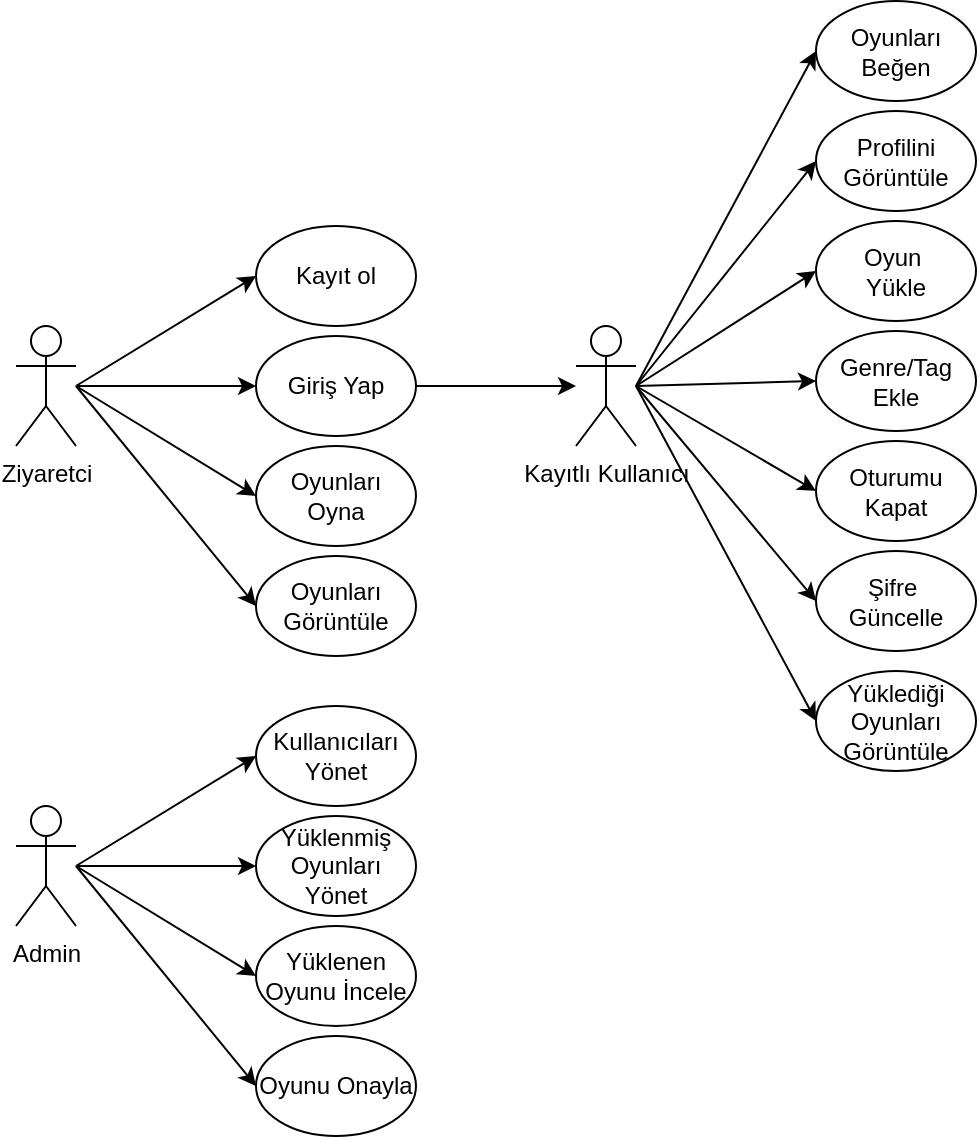<mxfile version="26.0.1">
  <diagram name="Sayfa -1" id="Bm28lX1d2X-V6bOg92aY">
    <mxGraphModel dx="1213" dy="612" grid="1" gridSize="10" guides="1" tooltips="1" connect="1" arrows="1" fold="1" page="1" pageScale="1" pageWidth="827" pageHeight="1169" math="0" shadow="0">
      <root>
        <mxCell id="0" />
        <mxCell id="1" parent="0" />
        <mxCell id="ICFYF_HeyvcyOwx9IHnD-1" value="Ziyaretci&lt;div&gt;&lt;br&gt;&lt;/div&gt;" style="shape=umlActor;verticalLabelPosition=bottom;verticalAlign=top;html=1;outlineConnect=0;" vertex="1" parent="1">
          <mxGeometry x="160" y="180" width="30" height="60" as="geometry" />
        </mxCell>
        <mxCell id="ICFYF_HeyvcyOwx9IHnD-2" value="&lt;div&gt;Kayıtlı Kullanıcı&lt;/div&gt;" style="shape=umlActor;verticalLabelPosition=bottom;verticalAlign=top;html=1;outlineConnect=0;" vertex="1" parent="1">
          <mxGeometry x="440" y="180" width="30" height="60" as="geometry" />
        </mxCell>
        <mxCell id="ICFYF_HeyvcyOwx9IHnD-4" value="Admin" style="shape=umlActor;verticalLabelPosition=bottom;verticalAlign=top;html=1;outlineConnect=0;" vertex="1" parent="1">
          <mxGeometry x="160" y="420" width="30" height="60" as="geometry" />
        </mxCell>
        <mxCell id="ICFYF_HeyvcyOwx9IHnD-6" value="Kayıt ol" style="ellipse;whiteSpace=wrap;html=1;" vertex="1" parent="1">
          <mxGeometry x="280" y="130" width="80" height="50" as="geometry" />
        </mxCell>
        <mxCell id="ICFYF_HeyvcyOwx9IHnD-10" value="" style="endArrow=classic;html=1;rounded=0;entryX=0;entryY=0.5;entryDx=0;entryDy=0;" edge="1" parent="1" target="ICFYF_HeyvcyOwx9IHnD-6">
          <mxGeometry width="50" height="50" relative="1" as="geometry">
            <mxPoint x="190" y="210" as="sourcePoint" />
            <mxPoint x="300" y="220" as="targetPoint" />
          </mxGeometry>
        </mxCell>
        <mxCell id="ICFYF_HeyvcyOwx9IHnD-38" style="edgeStyle=orthogonalEdgeStyle;rounded=0;orthogonalLoop=1;jettySize=auto;html=1;" edge="1" parent="1" source="ICFYF_HeyvcyOwx9IHnD-11">
          <mxGeometry relative="1" as="geometry">
            <mxPoint x="440" y="210" as="targetPoint" />
          </mxGeometry>
        </mxCell>
        <mxCell id="ICFYF_HeyvcyOwx9IHnD-11" value="Giriş Yap" style="ellipse;whiteSpace=wrap;html=1;" vertex="1" parent="1">
          <mxGeometry x="280" y="185" width="80" height="50" as="geometry" />
        </mxCell>
        <mxCell id="ICFYF_HeyvcyOwx9IHnD-12" value="Oyunları&lt;div&gt;Oyna&lt;/div&gt;" style="ellipse;whiteSpace=wrap;html=1;" vertex="1" parent="1">
          <mxGeometry x="280" y="240" width="80" height="50" as="geometry" />
        </mxCell>
        <mxCell id="ICFYF_HeyvcyOwx9IHnD-14" value="" style="endArrow=classic;html=1;rounded=0;entryX=0;entryY=0.5;entryDx=0;entryDy=0;" edge="1" parent="1" target="ICFYF_HeyvcyOwx9IHnD-11">
          <mxGeometry width="50" height="50" relative="1" as="geometry">
            <mxPoint x="190" y="210" as="sourcePoint" />
            <mxPoint x="290" y="185" as="targetPoint" />
          </mxGeometry>
        </mxCell>
        <mxCell id="ICFYF_HeyvcyOwx9IHnD-15" value="" style="endArrow=classic;html=1;rounded=0;entryX=0;entryY=0.5;entryDx=0;entryDy=0;" edge="1" parent="1" target="ICFYF_HeyvcyOwx9IHnD-12">
          <mxGeometry width="50" height="50" relative="1" as="geometry">
            <mxPoint x="190" y="210" as="sourcePoint" />
            <mxPoint x="300" y="195" as="targetPoint" />
          </mxGeometry>
        </mxCell>
        <mxCell id="ICFYF_HeyvcyOwx9IHnD-16" value="Oyunları&lt;div&gt;Beğen&lt;/div&gt;" style="ellipse;whiteSpace=wrap;html=1;" vertex="1" parent="1">
          <mxGeometry x="560" y="17.5" width="80" height="50" as="geometry" />
        </mxCell>
        <mxCell id="ICFYF_HeyvcyOwx9IHnD-17" value="" style="endArrow=classic;html=1;rounded=0;entryX=0;entryY=0.5;entryDx=0;entryDy=0;" edge="1" parent="1" target="ICFYF_HeyvcyOwx9IHnD-16">
          <mxGeometry width="50" height="50" relative="1" as="geometry">
            <mxPoint x="470" y="210" as="sourcePoint" />
            <mxPoint x="580" y="220" as="targetPoint" />
          </mxGeometry>
        </mxCell>
        <mxCell id="ICFYF_HeyvcyOwx9IHnD-18" value="Profilini&lt;div&gt;Görüntüle&lt;/div&gt;" style="ellipse;whiteSpace=wrap;html=1;" vertex="1" parent="1">
          <mxGeometry x="560" y="72.5" width="80" height="50" as="geometry" />
        </mxCell>
        <mxCell id="ICFYF_HeyvcyOwx9IHnD-19" value="Oyun&amp;nbsp;&lt;div&gt;Yükle&lt;/div&gt;" style="ellipse;whiteSpace=wrap;html=1;" vertex="1" parent="1">
          <mxGeometry x="560" y="127.5" width="80" height="50" as="geometry" />
        </mxCell>
        <mxCell id="ICFYF_HeyvcyOwx9IHnD-20" value="" style="endArrow=classic;html=1;rounded=0;entryX=0;entryY=0.5;entryDx=0;entryDy=0;" edge="1" parent="1" target="ICFYF_HeyvcyOwx9IHnD-18">
          <mxGeometry width="50" height="50" relative="1" as="geometry">
            <mxPoint x="470" y="210" as="sourcePoint" />
            <mxPoint x="570" y="185" as="targetPoint" />
          </mxGeometry>
        </mxCell>
        <mxCell id="ICFYF_HeyvcyOwx9IHnD-21" value="" style="endArrow=classic;html=1;rounded=0;entryX=0;entryY=0.5;entryDx=0;entryDy=0;" edge="1" parent="1" target="ICFYF_HeyvcyOwx9IHnD-19">
          <mxGeometry width="50" height="50" relative="1" as="geometry">
            <mxPoint x="470" y="210" as="sourcePoint" />
            <mxPoint x="580" y="195" as="targetPoint" />
          </mxGeometry>
        </mxCell>
        <mxCell id="ICFYF_HeyvcyOwx9IHnD-24" value="Genre/Tag Ekle" style="ellipse;whiteSpace=wrap;html=1;" vertex="1" parent="1">
          <mxGeometry x="560" y="182.5" width="80" height="50" as="geometry" />
        </mxCell>
        <mxCell id="ICFYF_HeyvcyOwx9IHnD-25" value="" style="endArrow=classic;html=1;rounded=0;entryX=0;entryY=0.5;entryDx=0;entryDy=0;" edge="1" parent="1" target="ICFYF_HeyvcyOwx9IHnD-24">
          <mxGeometry width="50" height="50" relative="1" as="geometry">
            <mxPoint x="470" y="210" as="sourcePoint" />
            <mxPoint x="580" y="385" as="targetPoint" />
          </mxGeometry>
        </mxCell>
        <mxCell id="ICFYF_HeyvcyOwx9IHnD-26" value="Oturumu Kapat" style="ellipse;whiteSpace=wrap;html=1;" vertex="1" parent="1">
          <mxGeometry x="560" y="237.5" width="80" height="50" as="geometry" />
        </mxCell>
        <mxCell id="ICFYF_HeyvcyOwx9IHnD-27" value="Şifre&amp;nbsp;&lt;div&gt;Güncelle&lt;/div&gt;" style="ellipse;whiteSpace=wrap;html=1;" vertex="1" parent="1">
          <mxGeometry x="560" y="292.5" width="80" height="50" as="geometry" />
        </mxCell>
        <mxCell id="ICFYF_HeyvcyOwx9IHnD-28" value="" style="endArrow=classic;html=1;rounded=0;entryX=0;entryY=0.5;entryDx=0;entryDy=0;" edge="1" parent="1" target="ICFYF_HeyvcyOwx9IHnD-26">
          <mxGeometry width="50" height="50" relative="1" as="geometry">
            <mxPoint x="470" y="210" as="sourcePoint" />
            <mxPoint x="570" y="350" as="targetPoint" />
          </mxGeometry>
        </mxCell>
        <mxCell id="ICFYF_HeyvcyOwx9IHnD-29" value="" style="endArrow=classic;html=1;rounded=0;entryX=0;entryY=0.5;entryDx=0;entryDy=0;" edge="1" parent="1" target="ICFYF_HeyvcyOwx9IHnD-27">
          <mxGeometry width="50" height="50" relative="1" as="geometry">
            <mxPoint x="470" y="210" as="sourcePoint" />
            <mxPoint x="580" y="360" as="targetPoint" />
          </mxGeometry>
        </mxCell>
        <mxCell id="ICFYF_HeyvcyOwx9IHnD-30" value="Kullanıcıları&lt;div&gt;Yönet&lt;/div&gt;" style="ellipse;whiteSpace=wrap;html=1;" vertex="1" parent="1">
          <mxGeometry x="280" y="370" width="80" height="50" as="geometry" />
        </mxCell>
        <mxCell id="ICFYF_HeyvcyOwx9IHnD-31" value="" style="endArrow=classic;html=1;rounded=0;entryX=0;entryY=0.5;entryDx=0;entryDy=0;" edge="1" parent="1" target="ICFYF_HeyvcyOwx9IHnD-30">
          <mxGeometry width="50" height="50" relative="1" as="geometry">
            <mxPoint x="190" y="450" as="sourcePoint" />
            <mxPoint x="300" y="460" as="targetPoint" />
          </mxGeometry>
        </mxCell>
        <mxCell id="ICFYF_HeyvcyOwx9IHnD-32" value="Yüklenmiş Oyunları Yönet" style="ellipse;whiteSpace=wrap;html=1;" vertex="1" parent="1">
          <mxGeometry x="280" y="425" width="80" height="50" as="geometry" />
        </mxCell>
        <mxCell id="ICFYF_HeyvcyOwx9IHnD-33" value="Yüklenen Oyunu İncele" style="ellipse;whiteSpace=wrap;html=1;" vertex="1" parent="1">
          <mxGeometry x="280" y="480" width="80" height="50" as="geometry" />
        </mxCell>
        <mxCell id="ICFYF_HeyvcyOwx9IHnD-34" value="" style="endArrow=classic;html=1;rounded=0;entryX=0;entryY=0.5;entryDx=0;entryDy=0;" edge="1" parent="1" target="ICFYF_HeyvcyOwx9IHnD-32">
          <mxGeometry width="50" height="50" relative="1" as="geometry">
            <mxPoint x="190" y="450" as="sourcePoint" />
            <mxPoint x="290" y="425" as="targetPoint" />
          </mxGeometry>
        </mxCell>
        <mxCell id="ICFYF_HeyvcyOwx9IHnD-35" value="" style="endArrow=classic;html=1;rounded=0;entryX=0;entryY=0.5;entryDx=0;entryDy=0;" edge="1" parent="1" target="ICFYF_HeyvcyOwx9IHnD-33">
          <mxGeometry width="50" height="50" relative="1" as="geometry">
            <mxPoint x="190" y="450" as="sourcePoint" />
            <mxPoint x="300" y="435" as="targetPoint" />
          </mxGeometry>
        </mxCell>
        <mxCell id="ICFYF_HeyvcyOwx9IHnD-36" value="Oyunları&lt;div&gt;Görüntüle&lt;/div&gt;" style="ellipse;whiteSpace=wrap;html=1;" vertex="1" parent="1">
          <mxGeometry x="280" y="295" width="80" height="50" as="geometry" />
        </mxCell>
        <mxCell id="ICFYF_HeyvcyOwx9IHnD-37" value="" style="endArrow=classic;html=1;rounded=0;entryX=0;entryY=0.5;entryDx=0;entryDy=0;" edge="1" parent="1" target="ICFYF_HeyvcyOwx9IHnD-36">
          <mxGeometry width="50" height="50" relative="1" as="geometry">
            <mxPoint x="190" y="210" as="sourcePoint" />
            <mxPoint x="290" y="275" as="targetPoint" />
          </mxGeometry>
        </mxCell>
        <mxCell id="ICFYF_HeyvcyOwx9IHnD-39" value="Yüklediği Oyunları Görüntüle" style="ellipse;whiteSpace=wrap;html=1;" vertex="1" parent="1">
          <mxGeometry x="560" y="352.5" width="80" height="50" as="geometry" />
        </mxCell>
        <mxCell id="ICFYF_HeyvcyOwx9IHnD-40" value="" style="endArrow=classic;html=1;rounded=0;entryX=0;entryY=0.5;entryDx=0;entryDy=0;" edge="1" parent="1" target="ICFYF_HeyvcyOwx9IHnD-39">
          <mxGeometry width="50" height="50" relative="1" as="geometry">
            <mxPoint x="470" y="210" as="sourcePoint" />
            <mxPoint x="570" y="110" as="targetPoint" />
          </mxGeometry>
        </mxCell>
        <mxCell id="ICFYF_HeyvcyOwx9IHnD-41" value="Oyunu Onayla" style="ellipse;whiteSpace=wrap;html=1;" vertex="1" parent="1">
          <mxGeometry x="280" y="535" width="80" height="50" as="geometry" />
        </mxCell>
        <mxCell id="ICFYF_HeyvcyOwx9IHnD-42" value="" style="endArrow=classic;html=1;rounded=0;entryX=0;entryY=0.5;entryDx=0;entryDy=0;" edge="1" parent="1" target="ICFYF_HeyvcyOwx9IHnD-41">
          <mxGeometry width="50" height="50" relative="1" as="geometry">
            <mxPoint x="190" y="450" as="sourcePoint" />
            <mxPoint x="290" y="515" as="targetPoint" />
          </mxGeometry>
        </mxCell>
      </root>
    </mxGraphModel>
  </diagram>
</mxfile>

